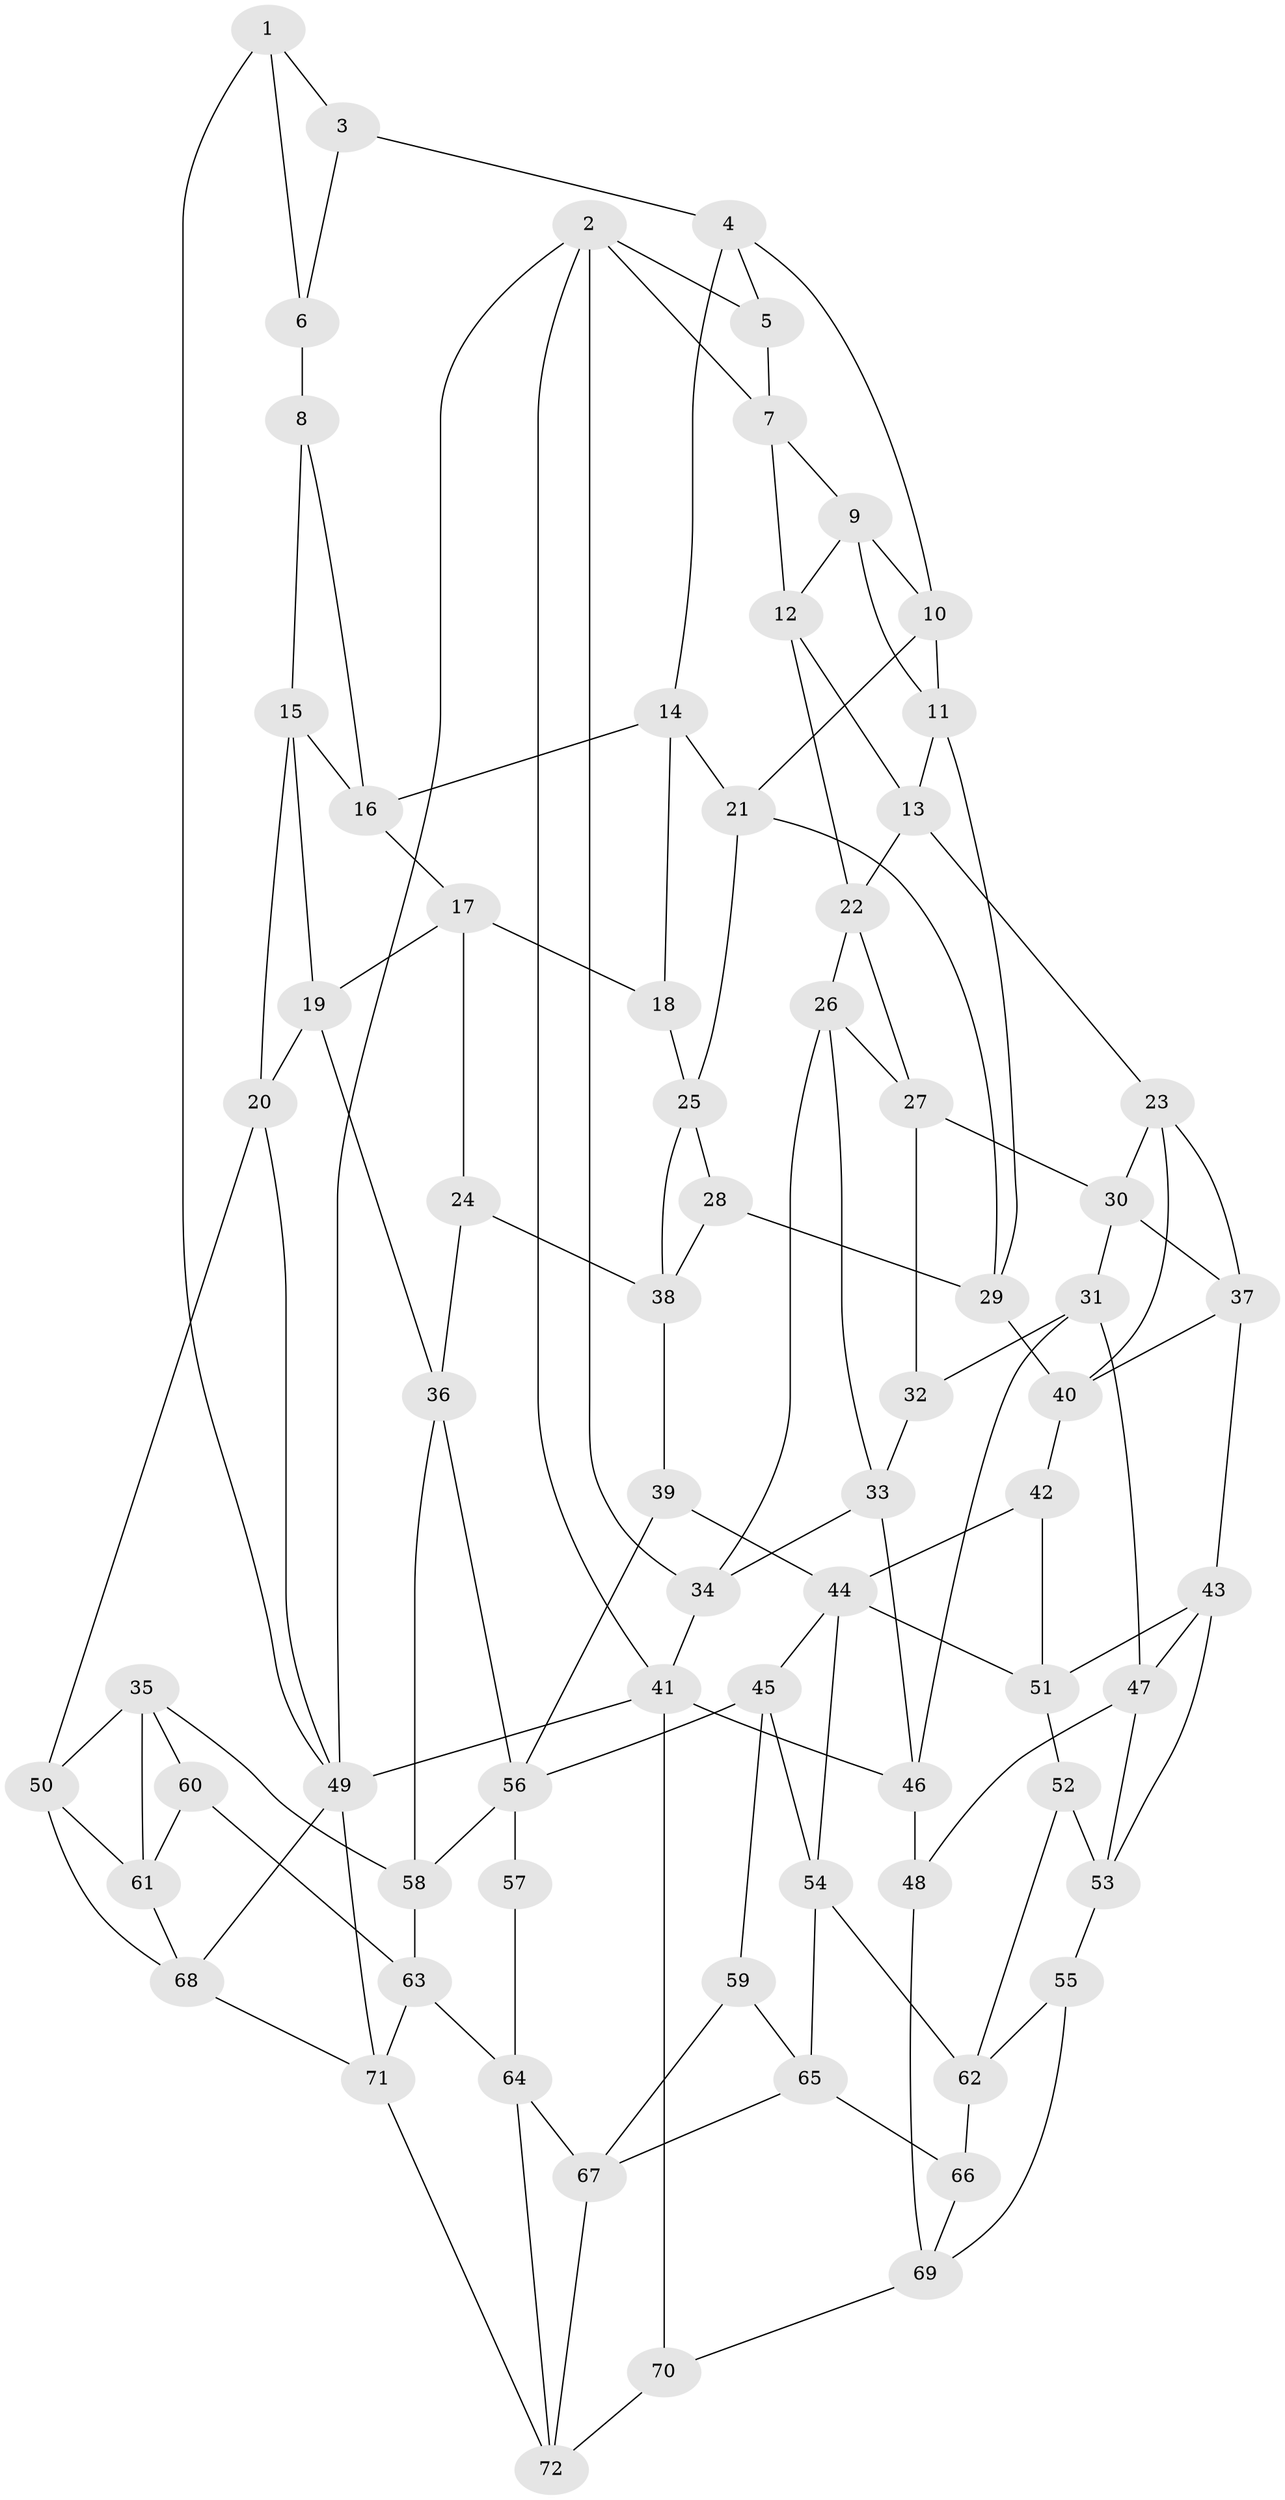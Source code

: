 // original degree distribution, {3: 0.013888888888888888, 6: 0.19444444444444445, 4: 0.20833333333333334, 5: 0.5833333333333334}
// Generated by graph-tools (version 1.1) at 2025/51/03/09/25 03:51:10]
// undirected, 72 vertices, 137 edges
graph export_dot {
graph [start="1"]
  node [color=gray90,style=filled];
  1;
  2;
  3;
  4;
  5;
  6;
  7;
  8;
  9;
  10;
  11;
  12;
  13;
  14;
  15;
  16;
  17;
  18;
  19;
  20;
  21;
  22;
  23;
  24;
  25;
  26;
  27;
  28;
  29;
  30;
  31;
  32;
  33;
  34;
  35;
  36;
  37;
  38;
  39;
  40;
  41;
  42;
  43;
  44;
  45;
  46;
  47;
  48;
  49;
  50;
  51;
  52;
  53;
  54;
  55;
  56;
  57;
  58;
  59;
  60;
  61;
  62;
  63;
  64;
  65;
  66;
  67;
  68;
  69;
  70;
  71;
  72;
  1 -- 3 [weight=1.0];
  1 -- 6 [weight=1.0];
  1 -- 49 [weight=1.0];
  2 -- 5 [weight=1.0];
  2 -- 7 [weight=1.0];
  2 -- 34 [weight=1.0];
  2 -- 41 [weight=1.0];
  2 -- 49 [weight=1.0];
  3 -- 4 [weight=1.0];
  3 -- 6 [weight=1.0];
  4 -- 5 [weight=1.0];
  4 -- 10 [weight=1.0];
  4 -- 14 [weight=1.0];
  5 -- 7 [weight=1.0];
  6 -- 8 [weight=2.0];
  7 -- 9 [weight=1.0];
  7 -- 12 [weight=1.0];
  8 -- 15 [weight=1.0];
  8 -- 16 [weight=1.0];
  9 -- 10 [weight=1.0];
  9 -- 11 [weight=1.0];
  9 -- 12 [weight=1.0];
  10 -- 11 [weight=1.0];
  10 -- 21 [weight=1.0];
  11 -- 13 [weight=1.0];
  11 -- 29 [weight=1.0];
  12 -- 13 [weight=1.0];
  12 -- 22 [weight=1.0];
  13 -- 22 [weight=1.0];
  13 -- 23 [weight=1.0];
  14 -- 16 [weight=1.0];
  14 -- 18 [weight=1.0];
  14 -- 21 [weight=1.0];
  15 -- 16 [weight=1.0];
  15 -- 19 [weight=1.0];
  15 -- 20 [weight=1.0];
  16 -- 17 [weight=1.0];
  17 -- 18 [weight=1.0];
  17 -- 19 [weight=1.0];
  17 -- 24 [weight=1.0];
  18 -- 25 [weight=1.0];
  19 -- 20 [weight=1.0];
  19 -- 36 [weight=1.0];
  20 -- 49 [weight=1.0];
  20 -- 50 [weight=1.0];
  21 -- 25 [weight=1.0];
  21 -- 29 [weight=1.0];
  22 -- 26 [weight=1.0];
  22 -- 27 [weight=1.0];
  23 -- 30 [weight=1.0];
  23 -- 37 [weight=1.0];
  23 -- 40 [weight=1.0];
  24 -- 36 [weight=1.0];
  24 -- 38 [weight=1.0];
  25 -- 28 [weight=1.0];
  25 -- 38 [weight=1.0];
  26 -- 27 [weight=1.0];
  26 -- 33 [weight=1.0];
  26 -- 34 [weight=1.0];
  27 -- 30 [weight=1.0];
  27 -- 32 [weight=1.0];
  28 -- 29 [weight=1.0];
  28 -- 38 [weight=1.0];
  29 -- 40 [weight=1.0];
  30 -- 31 [weight=1.0];
  30 -- 37 [weight=1.0];
  31 -- 32 [weight=1.0];
  31 -- 46 [weight=1.0];
  31 -- 47 [weight=1.0];
  32 -- 33 [weight=1.0];
  33 -- 34 [weight=1.0];
  33 -- 46 [weight=1.0];
  34 -- 41 [weight=1.0];
  35 -- 50 [weight=1.0];
  35 -- 58 [weight=1.0];
  35 -- 60 [weight=1.0];
  35 -- 61 [weight=1.0];
  36 -- 56 [weight=1.0];
  36 -- 58 [weight=1.0];
  37 -- 40 [weight=1.0];
  37 -- 43 [weight=1.0];
  38 -- 39 [weight=1.0];
  39 -- 44 [weight=1.0];
  39 -- 56 [weight=1.0];
  40 -- 42 [weight=1.0];
  41 -- 46 [weight=1.0];
  41 -- 49 [weight=1.0];
  41 -- 70 [weight=1.0];
  42 -- 44 [weight=2.0];
  42 -- 51 [weight=1.0];
  43 -- 47 [weight=1.0];
  43 -- 51 [weight=1.0];
  43 -- 53 [weight=1.0];
  44 -- 45 [weight=1.0];
  44 -- 51 [weight=1.0];
  44 -- 54 [weight=1.0];
  45 -- 54 [weight=1.0];
  45 -- 56 [weight=1.0];
  45 -- 59 [weight=1.0];
  46 -- 48 [weight=1.0];
  47 -- 48 [weight=1.0];
  47 -- 53 [weight=1.0];
  48 -- 69 [weight=1.0];
  49 -- 68 [weight=1.0];
  49 -- 71 [weight=1.0];
  50 -- 61 [weight=1.0];
  50 -- 68 [weight=1.0];
  51 -- 52 [weight=1.0];
  52 -- 53 [weight=1.0];
  52 -- 62 [weight=1.0];
  53 -- 55 [weight=1.0];
  54 -- 62 [weight=1.0];
  54 -- 65 [weight=1.0];
  55 -- 62 [weight=1.0];
  55 -- 69 [weight=1.0];
  56 -- 57 [weight=2.0];
  56 -- 58 [weight=1.0];
  57 -- 64 [weight=1.0];
  58 -- 63 [weight=1.0];
  59 -- 65 [weight=1.0];
  59 -- 67 [weight=1.0];
  60 -- 61 [weight=1.0];
  60 -- 63 [weight=1.0];
  61 -- 68 [weight=1.0];
  62 -- 66 [weight=1.0];
  63 -- 64 [weight=1.0];
  63 -- 71 [weight=1.0];
  64 -- 67 [weight=1.0];
  64 -- 72 [weight=1.0];
  65 -- 66 [weight=1.0];
  65 -- 67 [weight=1.0];
  66 -- 69 [weight=1.0];
  67 -- 72 [weight=1.0];
  68 -- 71 [weight=1.0];
  69 -- 70 [weight=1.0];
  70 -- 72 [weight=1.0];
  71 -- 72 [weight=1.0];
}
